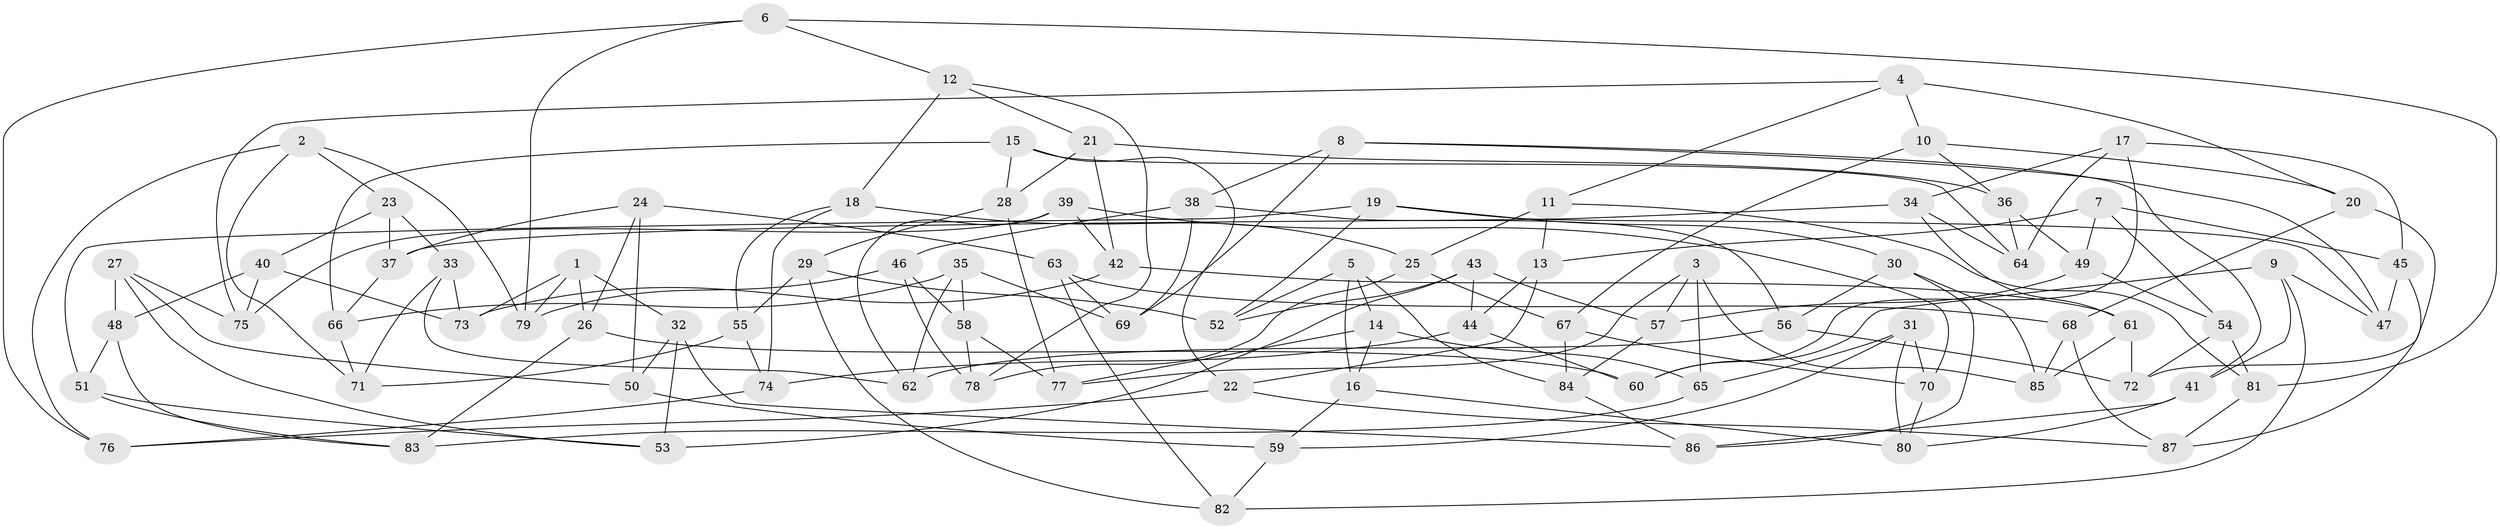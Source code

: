 // coarse degree distribution, {6: 0.3409090909090909, 8: 0.045454545454545456, 4: 0.25, 5: 0.36363636363636365}
// Generated by graph-tools (version 1.1) at 2025/38/03/04/25 23:38:15]
// undirected, 87 vertices, 174 edges
graph export_dot {
  node [color=gray90,style=filled];
  1;
  2;
  3;
  4;
  5;
  6;
  7;
  8;
  9;
  10;
  11;
  12;
  13;
  14;
  15;
  16;
  17;
  18;
  19;
  20;
  21;
  22;
  23;
  24;
  25;
  26;
  27;
  28;
  29;
  30;
  31;
  32;
  33;
  34;
  35;
  36;
  37;
  38;
  39;
  40;
  41;
  42;
  43;
  44;
  45;
  46;
  47;
  48;
  49;
  50;
  51;
  52;
  53;
  54;
  55;
  56;
  57;
  58;
  59;
  60;
  61;
  62;
  63;
  64;
  65;
  66;
  67;
  68;
  69;
  70;
  71;
  72;
  73;
  74;
  75;
  76;
  77;
  78;
  79;
  80;
  81;
  82;
  83;
  84;
  85;
  86;
  87;
  1 -- 32;
  1 -- 73;
  1 -- 26;
  1 -- 79;
  2 -- 79;
  2 -- 23;
  2 -- 76;
  2 -- 71;
  3 -- 65;
  3 -- 77;
  3 -- 85;
  3 -- 57;
  4 -- 11;
  4 -- 20;
  4 -- 10;
  4 -- 75;
  5 -- 84;
  5 -- 14;
  5 -- 52;
  5 -- 16;
  6 -- 81;
  6 -- 79;
  6 -- 12;
  6 -- 76;
  7 -- 49;
  7 -- 13;
  7 -- 54;
  7 -- 45;
  8 -- 69;
  8 -- 41;
  8 -- 47;
  8 -- 38;
  9 -- 60;
  9 -- 82;
  9 -- 41;
  9 -- 47;
  10 -- 20;
  10 -- 67;
  10 -- 36;
  11 -- 13;
  11 -- 81;
  11 -- 25;
  12 -- 21;
  12 -- 18;
  12 -- 78;
  13 -- 22;
  13 -- 44;
  14 -- 77;
  14 -- 65;
  14 -- 16;
  15 -- 64;
  15 -- 66;
  15 -- 22;
  15 -- 28;
  16 -- 59;
  16 -- 80;
  17 -- 60;
  17 -- 64;
  17 -- 45;
  17 -- 34;
  18 -- 25;
  18 -- 74;
  18 -- 55;
  19 -- 47;
  19 -- 52;
  19 -- 51;
  19 -- 30;
  20 -- 68;
  20 -- 72;
  21 -- 36;
  21 -- 42;
  21 -- 28;
  22 -- 87;
  22 -- 76;
  23 -- 40;
  23 -- 33;
  23 -- 37;
  24 -- 26;
  24 -- 63;
  24 -- 37;
  24 -- 50;
  25 -- 78;
  25 -- 67;
  26 -- 60;
  26 -- 83;
  27 -- 53;
  27 -- 75;
  27 -- 50;
  27 -- 48;
  28 -- 29;
  28 -- 77;
  29 -- 52;
  29 -- 55;
  29 -- 82;
  30 -- 56;
  30 -- 86;
  30 -- 85;
  31 -- 65;
  31 -- 59;
  31 -- 80;
  31 -- 70;
  32 -- 86;
  32 -- 50;
  32 -- 53;
  33 -- 62;
  33 -- 73;
  33 -- 71;
  34 -- 37;
  34 -- 64;
  34 -- 61;
  35 -- 62;
  35 -- 69;
  35 -- 66;
  35 -- 58;
  36 -- 64;
  36 -- 49;
  37 -- 66;
  38 -- 69;
  38 -- 46;
  38 -- 56;
  39 -- 70;
  39 -- 75;
  39 -- 62;
  39 -- 42;
  40 -- 48;
  40 -- 75;
  40 -- 73;
  41 -- 86;
  41 -- 80;
  42 -- 73;
  42 -- 61;
  43 -- 44;
  43 -- 57;
  43 -- 53;
  43 -- 52;
  44 -- 60;
  44 -- 74;
  45 -- 47;
  45 -- 87;
  46 -- 79;
  46 -- 78;
  46 -- 58;
  48 -- 51;
  48 -- 83;
  49 -- 57;
  49 -- 54;
  50 -- 59;
  51 -- 83;
  51 -- 53;
  54 -- 81;
  54 -- 72;
  55 -- 74;
  55 -- 71;
  56 -- 62;
  56 -- 72;
  57 -- 84;
  58 -- 77;
  58 -- 78;
  59 -- 82;
  61 -- 85;
  61 -- 72;
  63 -- 68;
  63 -- 82;
  63 -- 69;
  65 -- 83;
  66 -- 71;
  67 -- 70;
  67 -- 84;
  68 -- 85;
  68 -- 87;
  70 -- 80;
  74 -- 76;
  81 -- 87;
  84 -- 86;
}
